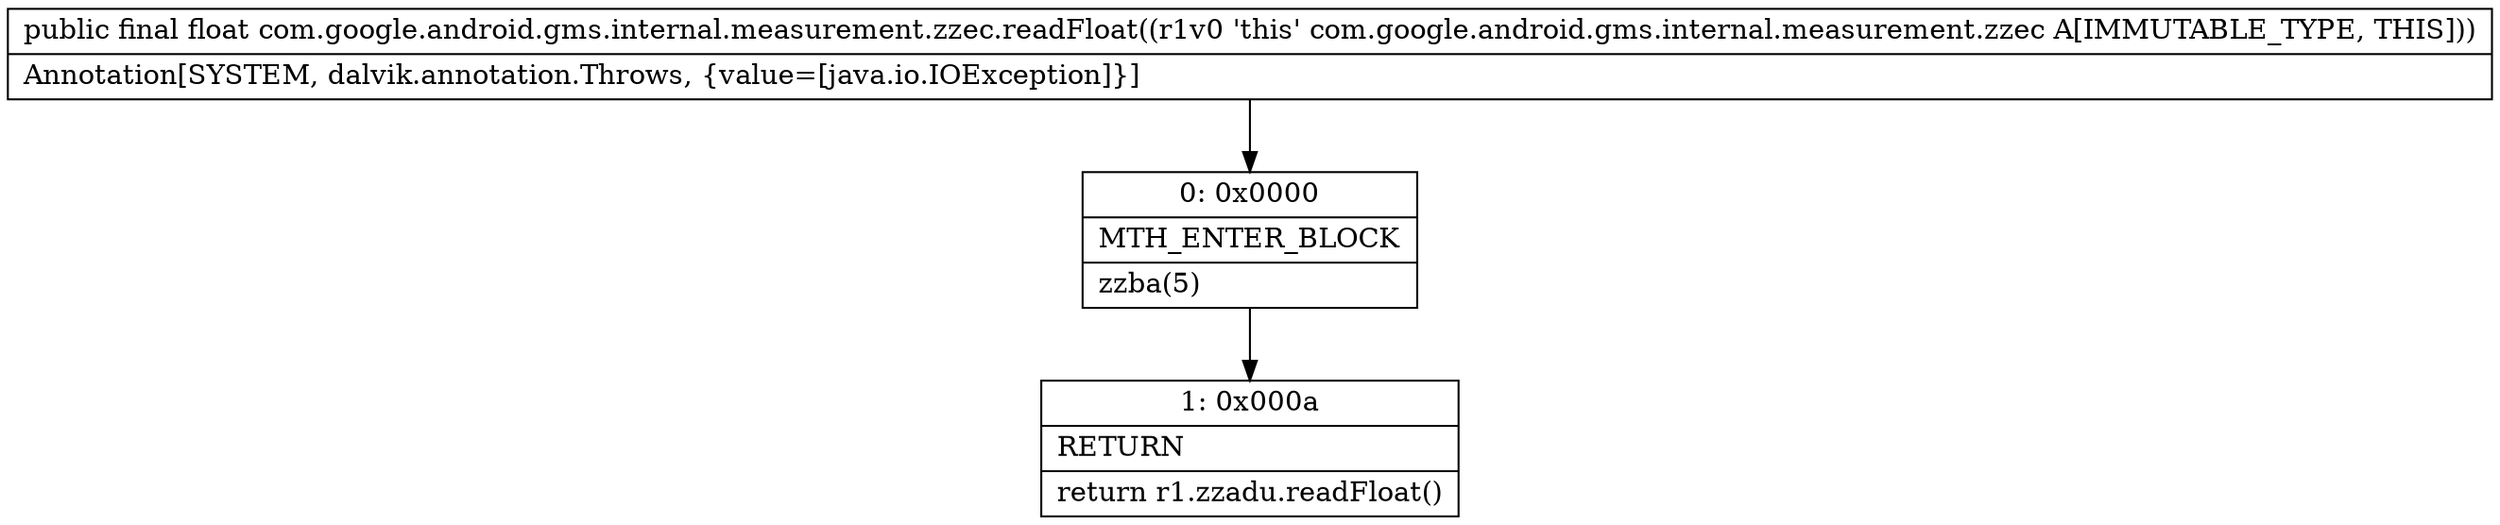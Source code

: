 digraph "CFG forcom.google.android.gms.internal.measurement.zzec.readFloat()F" {
Node_0 [shape=record,label="{0\:\ 0x0000|MTH_ENTER_BLOCK\l|zzba(5)\l}"];
Node_1 [shape=record,label="{1\:\ 0x000a|RETURN\l|return r1.zzadu.readFloat()\l}"];
MethodNode[shape=record,label="{public final float com.google.android.gms.internal.measurement.zzec.readFloat((r1v0 'this' com.google.android.gms.internal.measurement.zzec A[IMMUTABLE_TYPE, THIS]))  | Annotation[SYSTEM, dalvik.annotation.Throws, \{value=[java.io.IOException]\}]\l}"];
MethodNode -> Node_0;
Node_0 -> Node_1;
}


